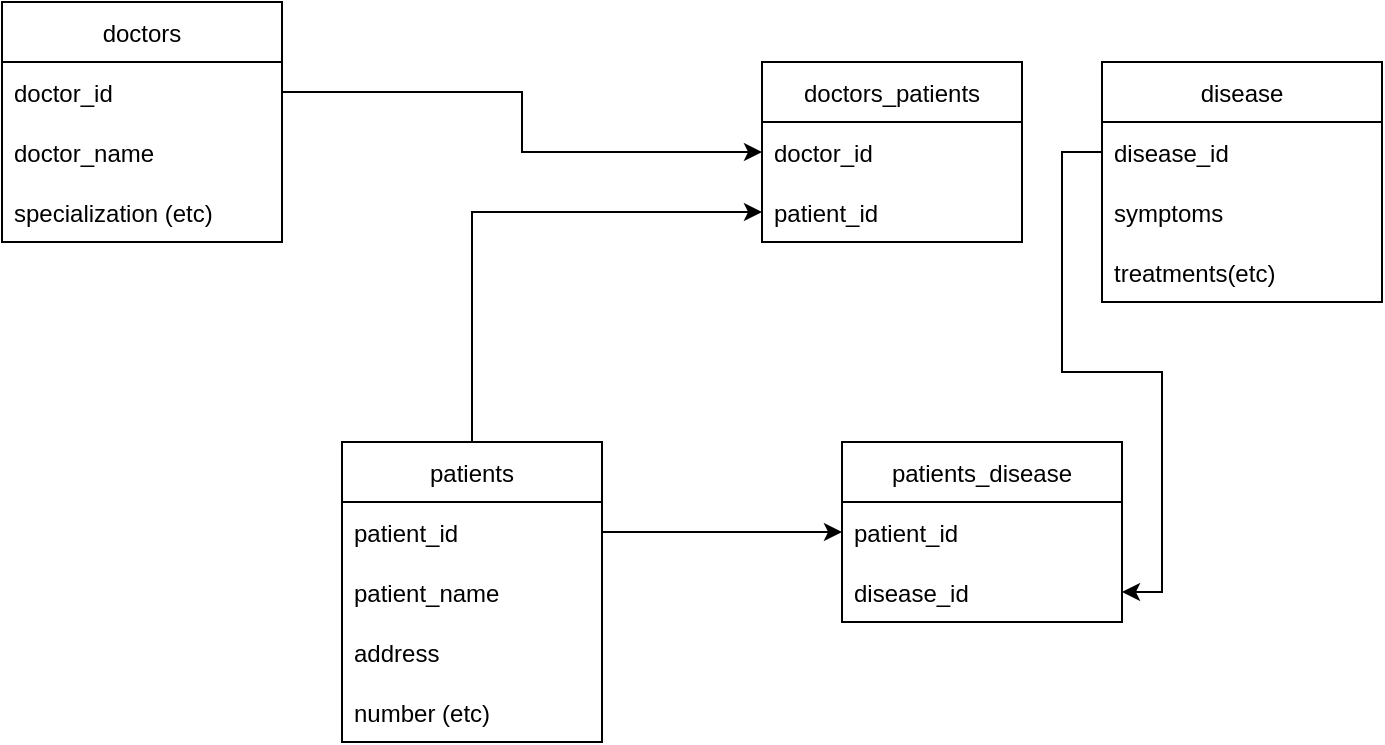 <mxfile version="17.1.2" type="google"><diagram id="E3UoE-Bm2tNrZY2g6Dye" name="Page-1"><mxGraphModel dx="770" dy="432" grid="1" gridSize="10" guides="1" tooltips="1" connect="1" arrows="1" fold="1" page="1" pageScale="1" pageWidth="850" pageHeight="1100" math="0" shadow="0"><root><mxCell id="0"/><mxCell id="1" parent="0"/><mxCell id="9aYA3MOh-WmN7HxrCd2u-7" value="doctors_patients" style="swimlane;fontStyle=0;childLayout=stackLayout;horizontal=1;startSize=30;horizontalStack=0;resizeParent=1;resizeParentMax=0;resizeLast=0;collapsible=1;marginBottom=0;" vertex="1" parent="1"><mxGeometry x="410" y="50" width="130" height="90" as="geometry"/></mxCell><mxCell id="9aYA3MOh-WmN7HxrCd2u-12" value="doctor_id" style="text;strokeColor=none;fillColor=none;align=left;verticalAlign=middle;spacingLeft=4;spacingRight=4;overflow=hidden;points=[[0,0.5],[1,0.5]];portConstraint=eastwest;rotatable=0;" vertex="1" parent="9aYA3MOh-WmN7HxrCd2u-7"><mxGeometry y="30" width="130" height="30" as="geometry"/></mxCell><mxCell id="9aYA3MOh-WmN7HxrCd2u-8" value="patient_id" style="text;strokeColor=none;fillColor=none;align=left;verticalAlign=middle;spacingLeft=4;spacingRight=4;overflow=hidden;points=[[0,0.5],[1,0.5]];portConstraint=eastwest;rotatable=0;" vertex="1" parent="9aYA3MOh-WmN7HxrCd2u-7"><mxGeometry y="60" width="130" height="30" as="geometry"/></mxCell><mxCell id="9aYA3MOh-WmN7HxrCd2u-21" style="edgeStyle=orthogonalEdgeStyle;rounded=0;orthogonalLoop=1;jettySize=auto;html=1;" edge="1" parent="1" source="9aYA3MOh-WmN7HxrCd2u-16" target="9aYA3MOh-WmN7HxrCd2u-8"><mxGeometry relative="1" as="geometry"/></mxCell><mxCell id="9aYA3MOh-WmN7HxrCd2u-16" value="patients" style="swimlane;fontStyle=0;childLayout=stackLayout;horizontal=1;startSize=30;horizontalStack=0;resizeParent=1;resizeParentMax=0;resizeLast=0;collapsible=1;marginBottom=0;" vertex="1" parent="1"><mxGeometry x="200" y="240" width="130" height="150" as="geometry"/></mxCell><mxCell id="9aYA3MOh-WmN7HxrCd2u-17" value="patient_id    " style="text;strokeColor=none;fillColor=none;align=left;verticalAlign=middle;spacingLeft=4;spacingRight=4;overflow=hidden;points=[[0,0.5],[1,0.5]];portConstraint=eastwest;rotatable=0;" vertex="1" parent="9aYA3MOh-WmN7HxrCd2u-16"><mxGeometry y="30" width="130" height="30" as="geometry"/></mxCell><mxCell id="9aYA3MOh-WmN7HxrCd2u-18" value="patient_name" style="text;strokeColor=none;fillColor=none;align=left;verticalAlign=middle;spacingLeft=4;spacingRight=4;overflow=hidden;points=[[0,0.5],[1,0.5]];portConstraint=eastwest;rotatable=0;" vertex="1" parent="9aYA3MOh-WmN7HxrCd2u-16"><mxGeometry y="60" width="130" height="30" as="geometry"/></mxCell><mxCell id="9aYA3MOh-WmN7HxrCd2u-19" value="address" style="text;strokeColor=none;fillColor=none;align=left;verticalAlign=middle;spacingLeft=4;spacingRight=4;overflow=hidden;points=[[0,0.5],[1,0.5]];portConstraint=eastwest;rotatable=0;" vertex="1" parent="9aYA3MOh-WmN7HxrCd2u-16"><mxGeometry y="90" width="130" height="30" as="geometry"/></mxCell><mxCell id="9aYA3MOh-WmN7HxrCd2u-20" value="number (etc)" style="text;strokeColor=none;fillColor=none;align=left;verticalAlign=middle;spacingLeft=4;spacingRight=4;overflow=hidden;points=[[0,0.5],[1,0.5]];portConstraint=eastwest;rotatable=0;" vertex="1" parent="9aYA3MOh-WmN7HxrCd2u-16"><mxGeometry y="120" width="130" height="30" as="geometry"/></mxCell><mxCell id="9aYA3MOh-WmN7HxrCd2u-22" value="doctors" style="swimlane;fontStyle=0;childLayout=stackLayout;horizontal=1;startSize=30;horizontalStack=0;resizeParent=1;resizeParentMax=0;resizeLast=0;collapsible=1;marginBottom=0;" vertex="1" parent="1"><mxGeometry x="30" y="20" width="140" height="120" as="geometry"/></mxCell><mxCell id="9aYA3MOh-WmN7HxrCd2u-23" value="doctor_id" style="text;strokeColor=none;fillColor=none;align=left;verticalAlign=middle;spacingLeft=4;spacingRight=4;overflow=hidden;points=[[0,0.5],[1,0.5]];portConstraint=eastwest;rotatable=0;" vertex="1" parent="9aYA3MOh-WmN7HxrCd2u-22"><mxGeometry y="30" width="140" height="30" as="geometry"/></mxCell><mxCell id="9aYA3MOh-WmN7HxrCd2u-24" value="doctor_name" style="text;strokeColor=none;fillColor=none;align=left;verticalAlign=middle;spacingLeft=4;spacingRight=4;overflow=hidden;points=[[0,0.5],[1,0.5]];portConstraint=eastwest;rotatable=0;" vertex="1" parent="9aYA3MOh-WmN7HxrCd2u-22"><mxGeometry y="60" width="140" height="30" as="geometry"/></mxCell><mxCell id="9aYA3MOh-WmN7HxrCd2u-25" value="specialization (etc)" style="text;strokeColor=none;fillColor=none;align=left;verticalAlign=middle;spacingLeft=4;spacingRight=4;overflow=hidden;points=[[0,0.5],[1,0.5]];portConstraint=eastwest;rotatable=0;" vertex="1" parent="9aYA3MOh-WmN7HxrCd2u-22"><mxGeometry y="90" width="140" height="30" as="geometry"/></mxCell><mxCell id="9aYA3MOh-WmN7HxrCd2u-26" style="edgeStyle=orthogonalEdgeStyle;rounded=0;orthogonalLoop=1;jettySize=auto;html=1;" edge="1" parent="1" source="9aYA3MOh-WmN7HxrCd2u-23" target="9aYA3MOh-WmN7HxrCd2u-12"><mxGeometry relative="1" as="geometry"/></mxCell><mxCell id="9aYA3MOh-WmN7HxrCd2u-27" value="patients_disease" style="swimlane;fontStyle=0;childLayout=stackLayout;horizontal=1;startSize=30;horizontalStack=0;resizeParent=1;resizeParentMax=0;resizeLast=0;collapsible=1;marginBottom=0;" vertex="1" parent="1"><mxGeometry x="450" y="240" width="140" height="90" as="geometry"/></mxCell><mxCell id="9aYA3MOh-WmN7HxrCd2u-28" value="patient_id" style="text;strokeColor=none;fillColor=none;align=left;verticalAlign=middle;spacingLeft=4;spacingRight=4;overflow=hidden;points=[[0,0.5],[1,0.5]];portConstraint=eastwest;rotatable=0;" vertex="1" parent="9aYA3MOh-WmN7HxrCd2u-27"><mxGeometry y="30" width="140" height="30" as="geometry"/></mxCell><mxCell id="9aYA3MOh-WmN7HxrCd2u-29" value="disease_id" style="text;strokeColor=none;fillColor=none;align=left;verticalAlign=middle;spacingLeft=4;spacingRight=4;overflow=hidden;points=[[0,0.5],[1,0.5]];portConstraint=eastwest;rotatable=0;" vertex="1" parent="9aYA3MOh-WmN7HxrCd2u-27"><mxGeometry y="60" width="140" height="30" as="geometry"/></mxCell><mxCell id="9aYA3MOh-WmN7HxrCd2u-31" style="edgeStyle=orthogonalEdgeStyle;rounded=0;orthogonalLoop=1;jettySize=auto;html=1;" edge="1" parent="1" source="9aYA3MOh-WmN7HxrCd2u-17" target="9aYA3MOh-WmN7HxrCd2u-28"><mxGeometry relative="1" as="geometry"/></mxCell><mxCell id="9aYA3MOh-WmN7HxrCd2u-32" value="disease" style="swimlane;fontStyle=0;childLayout=stackLayout;horizontal=1;startSize=30;horizontalStack=0;resizeParent=1;resizeParentMax=0;resizeLast=0;collapsible=1;marginBottom=0;" vertex="1" parent="1"><mxGeometry x="580" y="50" width="140" height="120" as="geometry"/></mxCell><mxCell id="9aYA3MOh-WmN7HxrCd2u-33" value="disease_id        " style="text;strokeColor=none;fillColor=none;align=left;verticalAlign=middle;spacingLeft=4;spacingRight=4;overflow=hidden;points=[[0,0.5],[1,0.5]];portConstraint=eastwest;rotatable=0;" vertex="1" parent="9aYA3MOh-WmN7HxrCd2u-32"><mxGeometry y="30" width="140" height="30" as="geometry"/></mxCell><mxCell id="9aYA3MOh-WmN7HxrCd2u-34" value="symptoms" style="text;strokeColor=none;fillColor=none;align=left;verticalAlign=middle;spacingLeft=4;spacingRight=4;overflow=hidden;points=[[0,0.5],[1,0.5]];portConstraint=eastwest;rotatable=0;" vertex="1" parent="9aYA3MOh-WmN7HxrCd2u-32"><mxGeometry y="60" width="140" height="30" as="geometry"/></mxCell><mxCell id="9aYA3MOh-WmN7HxrCd2u-35" value="treatments(etc)" style="text;strokeColor=none;fillColor=none;align=left;verticalAlign=middle;spacingLeft=4;spacingRight=4;overflow=hidden;points=[[0,0.5],[1,0.5]];portConstraint=eastwest;rotatable=0;" vertex="1" parent="9aYA3MOh-WmN7HxrCd2u-32"><mxGeometry y="90" width="140" height="30" as="geometry"/></mxCell><mxCell id="9aYA3MOh-WmN7HxrCd2u-36" style="edgeStyle=orthogonalEdgeStyle;rounded=0;orthogonalLoop=1;jettySize=auto;html=1;" edge="1" parent="1" source="9aYA3MOh-WmN7HxrCd2u-33" target="9aYA3MOh-WmN7HxrCd2u-29"><mxGeometry relative="1" as="geometry"/></mxCell></root></mxGraphModel></diagram></mxfile>